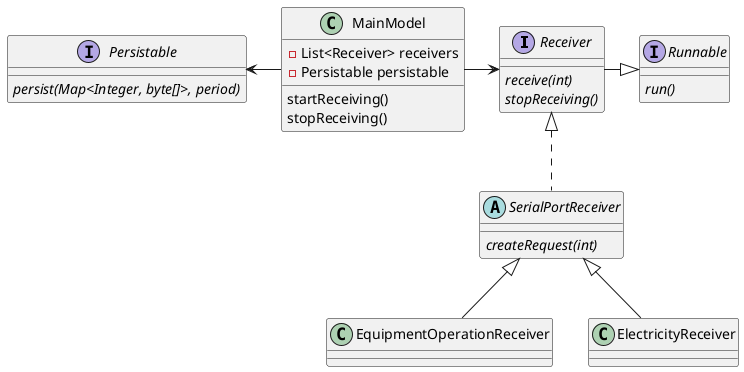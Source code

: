 @startuml
'https://plantuml.com/class-diagram

interface Receiver {
{abstract} receive(int)
{abstract} stopReceiving()
}

interface Runnable {
{abstract} run()
}

Receiver -right--|> Runnable
abstract class SerialPortReceiver implements Receiver {
{abstract} createRequest(int)
}
class EquipmentOperationReceiver extends SerialPortReceiver
class ElectricityReceiver extends SerialPortReceiver

class MainModel {
-List<Receiver> receivers
-Persistable persistable
startReceiving()
stopReceiving()
}

interface Persistable {
{abstract} persist(Map<Integer, byte[]>, period)
}

MainModel -right--> Receiver
MainModel -left--> Persistable




'abstract class AbstractList
'abstract AbstractCollection
'interface List
'interface Collection
'
'List <|-- AbstractList
'Collection <|-- AbstractCollection
'
'Collection <|- List
'AbstractCollection <|- AbstractList
'AbstractList <|-- ArrayList
'
'class ArrayList {
'Object[] elementData
'size()
'}
'
'enum TimeUnit {
'DAYS
'HOURS
'MINUTES
'}

@enduml